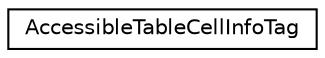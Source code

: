 digraph "类继承关系图"
{
 // LATEX_PDF_SIZE
  edge [fontname="Helvetica",fontsize="10",labelfontname="Helvetica",labelfontsize="10"];
  node [fontname="Helvetica",fontsize="10",shape=record];
  rankdir="LR";
  Node0 [label="AccessibleTableCellInfoTag",height=0.2,width=0.4,color="black", fillcolor="white", style="filled",URL="$struct_accessible_table_cell_info_tag.html",tooltip=" "];
}
